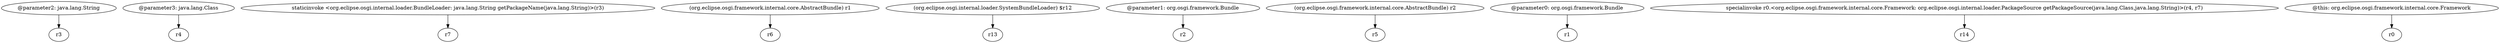 digraph g {
0[label="@parameter2: java.lang.String"]
1[label="r3"]
0->1[label=""]
2[label="@parameter3: java.lang.Class"]
3[label="r4"]
2->3[label=""]
4[label="staticinvoke <org.eclipse.osgi.internal.loader.BundleLoader: java.lang.String getPackageName(java.lang.String)>(r3)"]
5[label="r7"]
4->5[label=""]
6[label="(org.eclipse.osgi.framework.internal.core.AbstractBundle) r1"]
7[label="r6"]
6->7[label=""]
8[label="(org.eclipse.osgi.internal.loader.SystemBundleLoader) $r12"]
9[label="r13"]
8->9[label=""]
10[label="@parameter1: org.osgi.framework.Bundle"]
11[label="r2"]
10->11[label=""]
12[label="(org.eclipse.osgi.framework.internal.core.AbstractBundle) r2"]
13[label="r5"]
12->13[label=""]
14[label="@parameter0: org.osgi.framework.Bundle"]
15[label="r1"]
14->15[label=""]
16[label="specialinvoke r0.<org.eclipse.osgi.framework.internal.core.Framework: org.eclipse.osgi.internal.loader.PackageSource getPackageSource(java.lang.Class,java.lang.String)>(r4, r7)"]
17[label="r14"]
16->17[label=""]
18[label="@this: org.eclipse.osgi.framework.internal.core.Framework"]
19[label="r0"]
18->19[label=""]
}